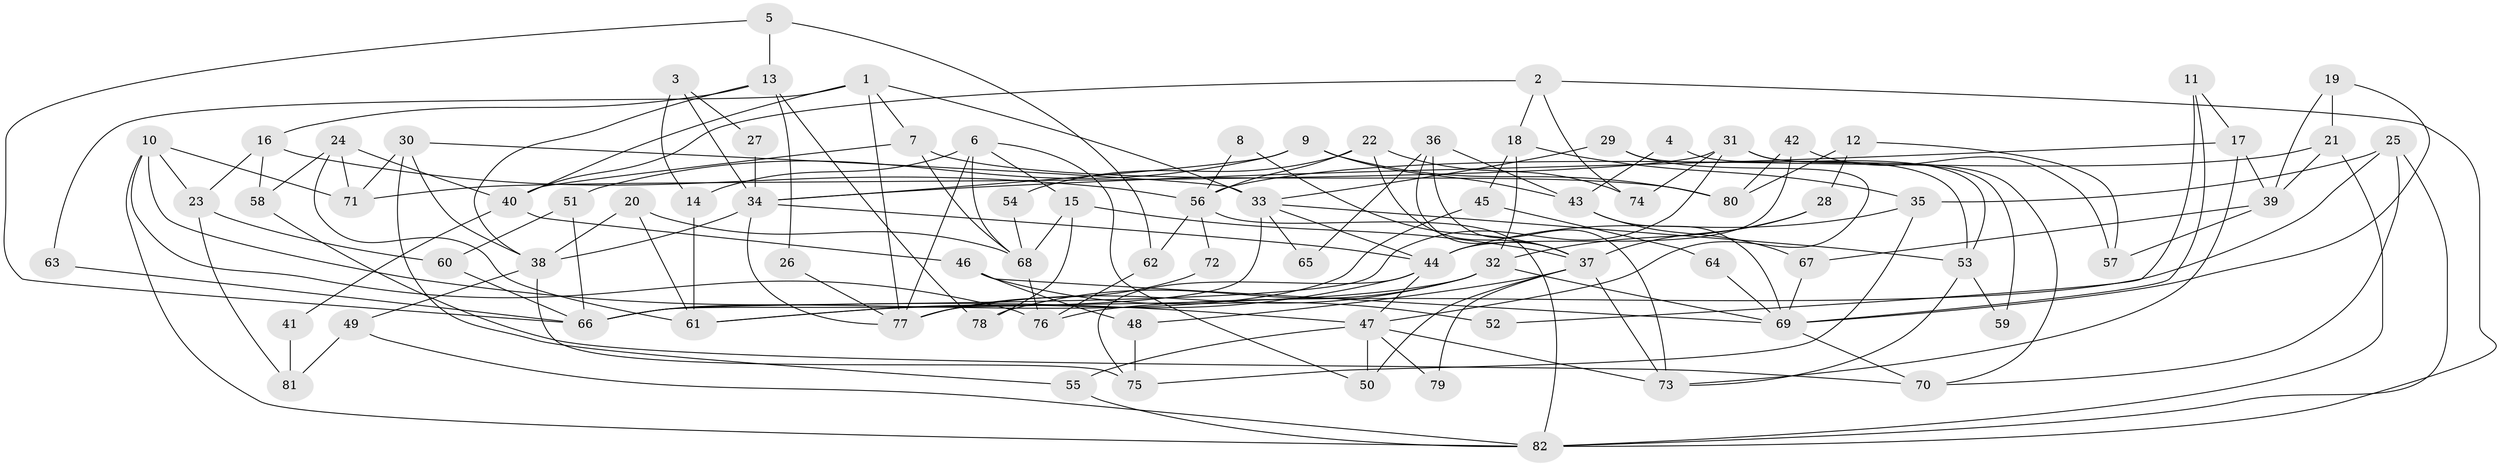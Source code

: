 // Generated by graph-tools (version 1.1) at 2025/35/03/09/25 02:35:58]
// undirected, 82 vertices, 164 edges
graph export_dot {
graph [start="1"]
  node [color=gray90,style=filled];
  1;
  2;
  3;
  4;
  5;
  6;
  7;
  8;
  9;
  10;
  11;
  12;
  13;
  14;
  15;
  16;
  17;
  18;
  19;
  20;
  21;
  22;
  23;
  24;
  25;
  26;
  27;
  28;
  29;
  30;
  31;
  32;
  33;
  34;
  35;
  36;
  37;
  38;
  39;
  40;
  41;
  42;
  43;
  44;
  45;
  46;
  47;
  48;
  49;
  50;
  51;
  52;
  53;
  54;
  55;
  56;
  57;
  58;
  59;
  60;
  61;
  62;
  63;
  64;
  65;
  66;
  67;
  68;
  69;
  70;
  71;
  72;
  73;
  74;
  75;
  76;
  77;
  78;
  79;
  80;
  81;
  82;
  1 -- 7;
  1 -- 77;
  1 -- 33;
  1 -- 40;
  1 -- 63;
  2 -- 18;
  2 -- 40;
  2 -- 74;
  2 -- 82;
  3 -- 34;
  3 -- 14;
  3 -- 27;
  4 -- 43;
  4 -- 53;
  5 -- 62;
  5 -- 13;
  5 -- 66;
  6 -- 15;
  6 -- 68;
  6 -- 14;
  6 -- 50;
  6 -- 77;
  7 -- 80;
  7 -- 68;
  7 -- 40;
  8 -- 37;
  8 -- 56;
  9 -- 51;
  9 -- 34;
  9 -- 43;
  9 -- 80;
  10 -- 82;
  10 -- 47;
  10 -- 23;
  10 -- 71;
  10 -- 76;
  11 -- 17;
  11 -- 69;
  11 -- 52;
  12 -- 57;
  12 -- 28;
  12 -- 80;
  13 -- 38;
  13 -- 16;
  13 -- 26;
  13 -- 78;
  14 -- 61;
  15 -- 37;
  15 -- 78;
  15 -- 68;
  16 -- 58;
  16 -- 56;
  16 -- 23;
  17 -- 34;
  17 -- 73;
  17 -- 39;
  18 -- 35;
  18 -- 32;
  18 -- 45;
  19 -- 39;
  19 -- 21;
  19 -- 69;
  20 -- 68;
  20 -- 61;
  20 -- 38;
  21 -- 82;
  21 -- 39;
  21 -- 56;
  22 -- 56;
  22 -- 74;
  22 -- 37;
  22 -- 54;
  23 -- 60;
  23 -- 81;
  24 -- 40;
  24 -- 71;
  24 -- 58;
  24 -- 61;
  25 -- 82;
  25 -- 35;
  25 -- 70;
  25 -- 76;
  26 -- 77;
  27 -- 34;
  28 -- 32;
  28 -- 37;
  29 -- 47;
  29 -- 33;
  29 -- 53;
  30 -- 33;
  30 -- 71;
  30 -- 38;
  30 -- 55;
  31 -- 66;
  31 -- 70;
  31 -- 59;
  31 -- 71;
  31 -- 74;
  32 -- 61;
  32 -- 69;
  32 -- 77;
  32 -- 78;
  33 -- 44;
  33 -- 53;
  33 -- 65;
  33 -- 66;
  34 -- 77;
  34 -- 38;
  34 -- 44;
  35 -- 75;
  35 -- 44;
  36 -- 73;
  36 -- 37;
  36 -- 43;
  36 -- 65;
  37 -- 73;
  37 -- 48;
  37 -- 50;
  37 -- 79;
  38 -- 49;
  38 -- 75;
  39 -- 67;
  39 -- 57;
  40 -- 41;
  40 -- 46;
  41 -- 81;
  42 -- 44;
  42 -- 80;
  42 -- 57;
  43 -- 67;
  43 -- 69;
  44 -- 75;
  44 -- 47;
  44 -- 61;
  45 -- 66;
  45 -- 64;
  46 -- 69;
  46 -- 48;
  46 -- 52;
  47 -- 50;
  47 -- 55;
  47 -- 73;
  47 -- 79;
  48 -- 75;
  49 -- 82;
  49 -- 81;
  51 -- 60;
  51 -- 66;
  53 -- 59;
  53 -- 73;
  54 -- 68;
  55 -- 82;
  56 -- 82;
  56 -- 62;
  56 -- 72;
  58 -- 70;
  60 -- 66;
  62 -- 76;
  63 -- 66;
  64 -- 69;
  67 -- 69;
  68 -- 76;
  69 -- 70;
  72 -- 77;
}
